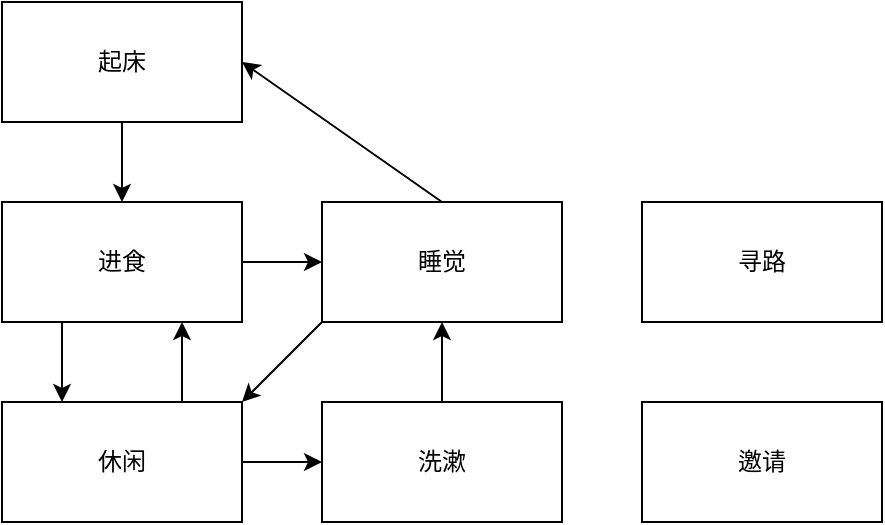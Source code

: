 <mxfile version="24.0.4" type="device">
  <diagram name="第 1 页" id="_pHzI9KbEcx2NN1kPx2U">
    <mxGraphModel dx="1050" dy="621" grid="1" gridSize="10" guides="1" tooltips="1" connect="1" arrows="1" fold="1" page="1" pageScale="1" pageWidth="827" pageHeight="1169" math="0" shadow="0">
      <root>
        <mxCell id="0" />
        <mxCell id="1" parent="0" />
        <mxCell id="mwLO52yASGKTUve-OUuY-9" style="edgeStyle=orthogonalEdgeStyle;rounded=0;orthogonalLoop=1;jettySize=auto;html=1;exitX=0.5;exitY=1;exitDx=0;exitDy=0;entryX=0.5;entryY=0;entryDx=0;entryDy=0;" parent="1" source="mwLO52yASGKTUve-OUuY-1" target="mwLO52yASGKTUve-OUuY-2" edge="1">
          <mxGeometry relative="1" as="geometry" />
        </mxCell>
        <mxCell id="mwLO52yASGKTUve-OUuY-1" value="起床" style="rounded=0;whiteSpace=wrap;html=1;" parent="1" vertex="1">
          <mxGeometry x="120" y="80" width="120" height="60" as="geometry" />
        </mxCell>
        <mxCell id="mwLO52yASGKTUve-OUuY-15" style="edgeStyle=orthogonalEdgeStyle;rounded=0;orthogonalLoop=1;jettySize=auto;html=1;entryX=0;entryY=0.5;entryDx=0;entryDy=0;" parent="1" source="mwLO52yASGKTUve-OUuY-2" target="mwLO52yASGKTUve-OUuY-3" edge="1">
          <mxGeometry relative="1" as="geometry" />
        </mxCell>
        <mxCell id="mwLO52yASGKTUve-OUuY-2" value="进食" style="rounded=0;whiteSpace=wrap;html=1;" parent="1" vertex="1">
          <mxGeometry x="120" y="180" width="120" height="60" as="geometry" />
        </mxCell>
        <mxCell id="mwLO52yASGKTUve-OUuY-3" value="睡觉" style="rounded=0;whiteSpace=wrap;html=1;" parent="1" vertex="1">
          <mxGeometry x="280" y="180" width="120" height="60" as="geometry" />
        </mxCell>
        <mxCell id="mwLO52yASGKTUve-OUuY-16" style="edgeStyle=orthogonalEdgeStyle;rounded=0;orthogonalLoop=1;jettySize=auto;html=1;entryX=0.5;entryY=1;entryDx=0;entryDy=0;" parent="1" source="mwLO52yASGKTUve-OUuY-4" target="mwLO52yASGKTUve-OUuY-3" edge="1">
          <mxGeometry relative="1" as="geometry" />
        </mxCell>
        <mxCell id="mwLO52yASGKTUve-OUuY-4" value="洗漱" style="rounded=0;whiteSpace=wrap;html=1;" parent="1" vertex="1">
          <mxGeometry x="280" y="280" width="120" height="60" as="geometry" />
        </mxCell>
        <mxCell id="mwLO52yASGKTUve-OUuY-14" style="edgeStyle=orthogonalEdgeStyle;rounded=0;orthogonalLoop=1;jettySize=auto;html=1;entryX=0;entryY=0.5;entryDx=0;entryDy=0;" parent="1" source="mwLO52yASGKTUve-OUuY-5" target="mwLO52yASGKTUve-OUuY-4" edge="1">
          <mxGeometry relative="1" as="geometry" />
        </mxCell>
        <mxCell id="mwLO52yASGKTUve-OUuY-5" value="休闲" style="rounded=0;whiteSpace=wrap;html=1;" parent="1" vertex="1">
          <mxGeometry x="120" y="280" width="120" height="60" as="geometry" />
        </mxCell>
        <mxCell id="mwLO52yASGKTUve-OUuY-6" value="寻路" style="rounded=0;whiteSpace=wrap;html=1;" parent="1" vertex="1">
          <mxGeometry x="440" y="180" width="120" height="60" as="geometry" />
        </mxCell>
        <mxCell id="mwLO52yASGKTUve-OUuY-7" value="邀请" style="rounded=0;whiteSpace=wrap;html=1;" parent="1" vertex="1">
          <mxGeometry x="440" y="280" width="120" height="60" as="geometry" />
        </mxCell>
        <mxCell id="mwLO52yASGKTUve-OUuY-17" value="" style="endArrow=classic;html=1;rounded=0;entryX=0.75;entryY=1;entryDx=0;entryDy=0;exitX=0.75;exitY=0;exitDx=0;exitDy=0;" parent="1" source="mwLO52yASGKTUve-OUuY-5" target="mwLO52yASGKTUve-OUuY-2" edge="1">
          <mxGeometry width="50" height="50" relative="1" as="geometry">
            <mxPoint x="80" y="310" as="sourcePoint" />
            <mxPoint x="130" y="260" as="targetPoint" />
          </mxGeometry>
        </mxCell>
        <mxCell id="mwLO52yASGKTUve-OUuY-18" value="" style="endArrow=classic;html=1;rounded=0;exitX=0.25;exitY=1;exitDx=0;exitDy=0;entryX=0.25;entryY=0;entryDx=0;entryDy=0;" parent="1" source="mwLO52yASGKTUve-OUuY-2" target="mwLO52yASGKTUve-OUuY-5" edge="1">
          <mxGeometry width="50" height="50" relative="1" as="geometry">
            <mxPoint x="70" y="310" as="sourcePoint" />
            <mxPoint x="120" y="260" as="targetPoint" />
          </mxGeometry>
        </mxCell>
        <mxCell id="mwLO52yASGKTUve-OUuY-19" value="" style="endArrow=classic;html=1;rounded=0;entryX=1;entryY=0;entryDx=0;entryDy=0;exitX=0;exitY=1;exitDx=0;exitDy=0;" parent="1" source="mwLO52yASGKTUve-OUuY-3" target="mwLO52yASGKTUve-OUuY-5" edge="1">
          <mxGeometry width="50" height="50" relative="1" as="geometry">
            <mxPoint x="450" y="270" as="sourcePoint" />
            <mxPoint x="500" y="220" as="targetPoint" />
          </mxGeometry>
        </mxCell>
        <mxCell id="mwLO52yASGKTUve-OUuY-20" value="" style="endArrow=classic;html=1;rounded=0;exitX=0.5;exitY=0;exitDx=0;exitDy=0;entryX=1;entryY=0.5;entryDx=0;entryDy=0;" parent="1" source="mwLO52yASGKTUve-OUuY-3" target="mwLO52yASGKTUve-OUuY-1" edge="1">
          <mxGeometry width="50" height="50" relative="1" as="geometry">
            <mxPoint x="360" y="160" as="sourcePoint" />
            <mxPoint x="410" y="110" as="targetPoint" />
          </mxGeometry>
        </mxCell>
      </root>
    </mxGraphModel>
  </diagram>
</mxfile>
